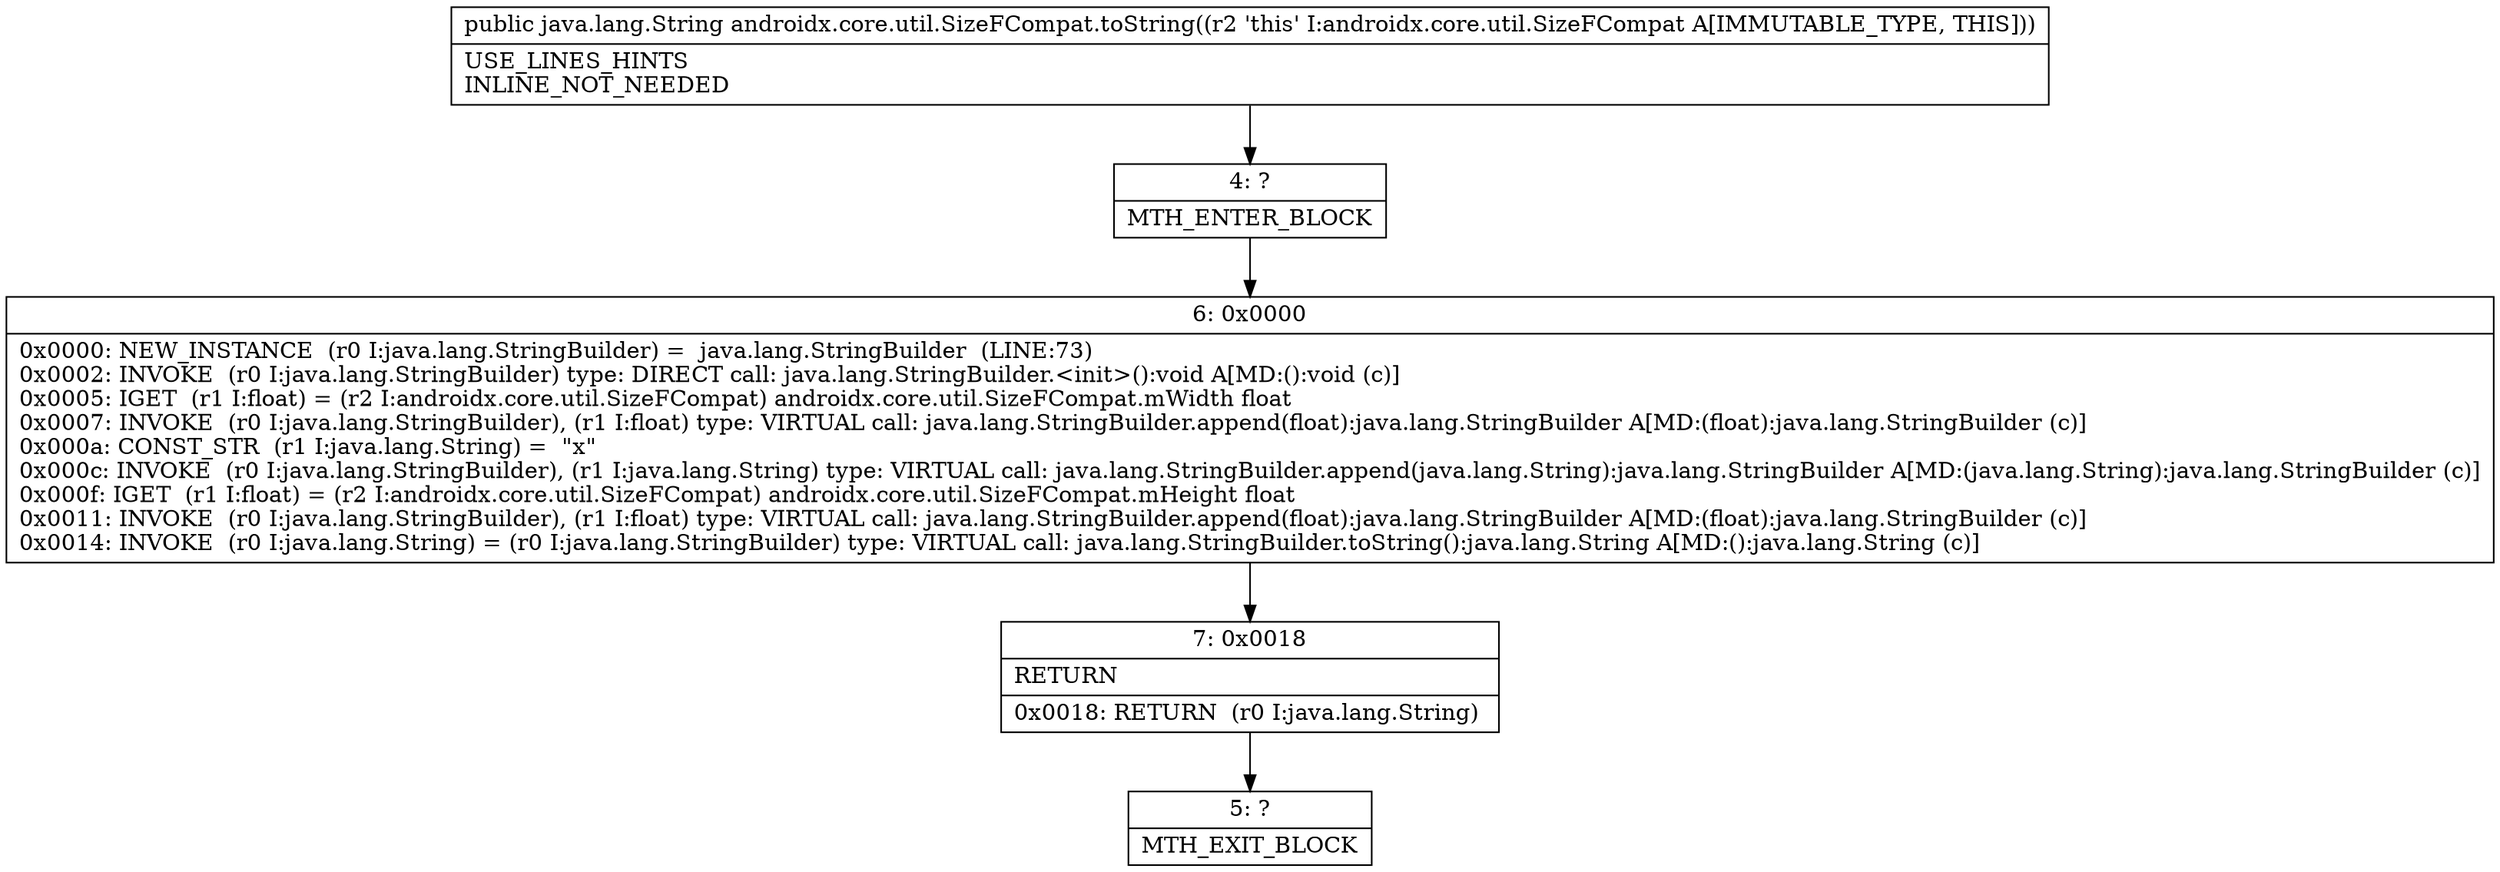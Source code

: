 digraph "CFG forandroidx.core.util.SizeFCompat.toString()Ljava\/lang\/String;" {
Node_4 [shape=record,label="{4\:\ ?|MTH_ENTER_BLOCK\l}"];
Node_6 [shape=record,label="{6\:\ 0x0000|0x0000: NEW_INSTANCE  (r0 I:java.lang.StringBuilder) =  java.lang.StringBuilder  (LINE:73)\l0x0002: INVOKE  (r0 I:java.lang.StringBuilder) type: DIRECT call: java.lang.StringBuilder.\<init\>():void A[MD:():void (c)]\l0x0005: IGET  (r1 I:float) = (r2 I:androidx.core.util.SizeFCompat) androidx.core.util.SizeFCompat.mWidth float \l0x0007: INVOKE  (r0 I:java.lang.StringBuilder), (r1 I:float) type: VIRTUAL call: java.lang.StringBuilder.append(float):java.lang.StringBuilder A[MD:(float):java.lang.StringBuilder (c)]\l0x000a: CONST_STR  (r1 I:java.lang.String) =  \"x\" \l0x000c: INVOKE  (r0 I:java.lang.StringBuilder), (r1 I:java.lang.String) type: VIRTUAL call: java.lang.StringBuilder.append(java.lang.String):java.lang.StringBuilder A[MD:(java.lang.String):java.lang.StringBuilder (c)]\l0x000f: IGET  (r1 I:float) = (r2 I:androidx.core.util.SizeFCompat) androidx.core.util.SizeFCompat.mHeight float \l0x0011: INVOKE  (r0 I:java.lang.StringBuilder), (r1 I:float) type: VIRTUAL call: java.lang.StringBuilder.append(float):java.lang.StringBuilder A[MD:(float):java.lang.StringBuilder (c)]\l0x0014: INVOKE  (r0 I:java.lang.String) = (r0 I:java.lang.StringBuilder) type: VIRTUAL call: java.lang.StringBuilder.toString():java.lang.String A[MD:():java.lang.String (c)]\l}"];
Node_7 [shape=record,label="{7\:\ 0x0018|RETURN\l|0x0018: RETURN  (r0 I:java.lang.String) \l}"];
Node_5 [shape=record,label="{5\:\ ?|MTH_EXIT_BLOCK\l}"];
MethodNode[shape=record,label="{public java.lang.String androidx.core.util.SizeFCompat.toString((r2 'this' I:androidx.core.util.SizeFCompat A[IMMUTABLE_TYPE, THIS]))  | USE_LINES_HINTS\lINLINE_NOT_NEEDED\l}"];
MethodNode -> Node_4;Node_4 -> Node_6;
Node_6 -> Node_7;
Node_7 -> Node_5;
}

